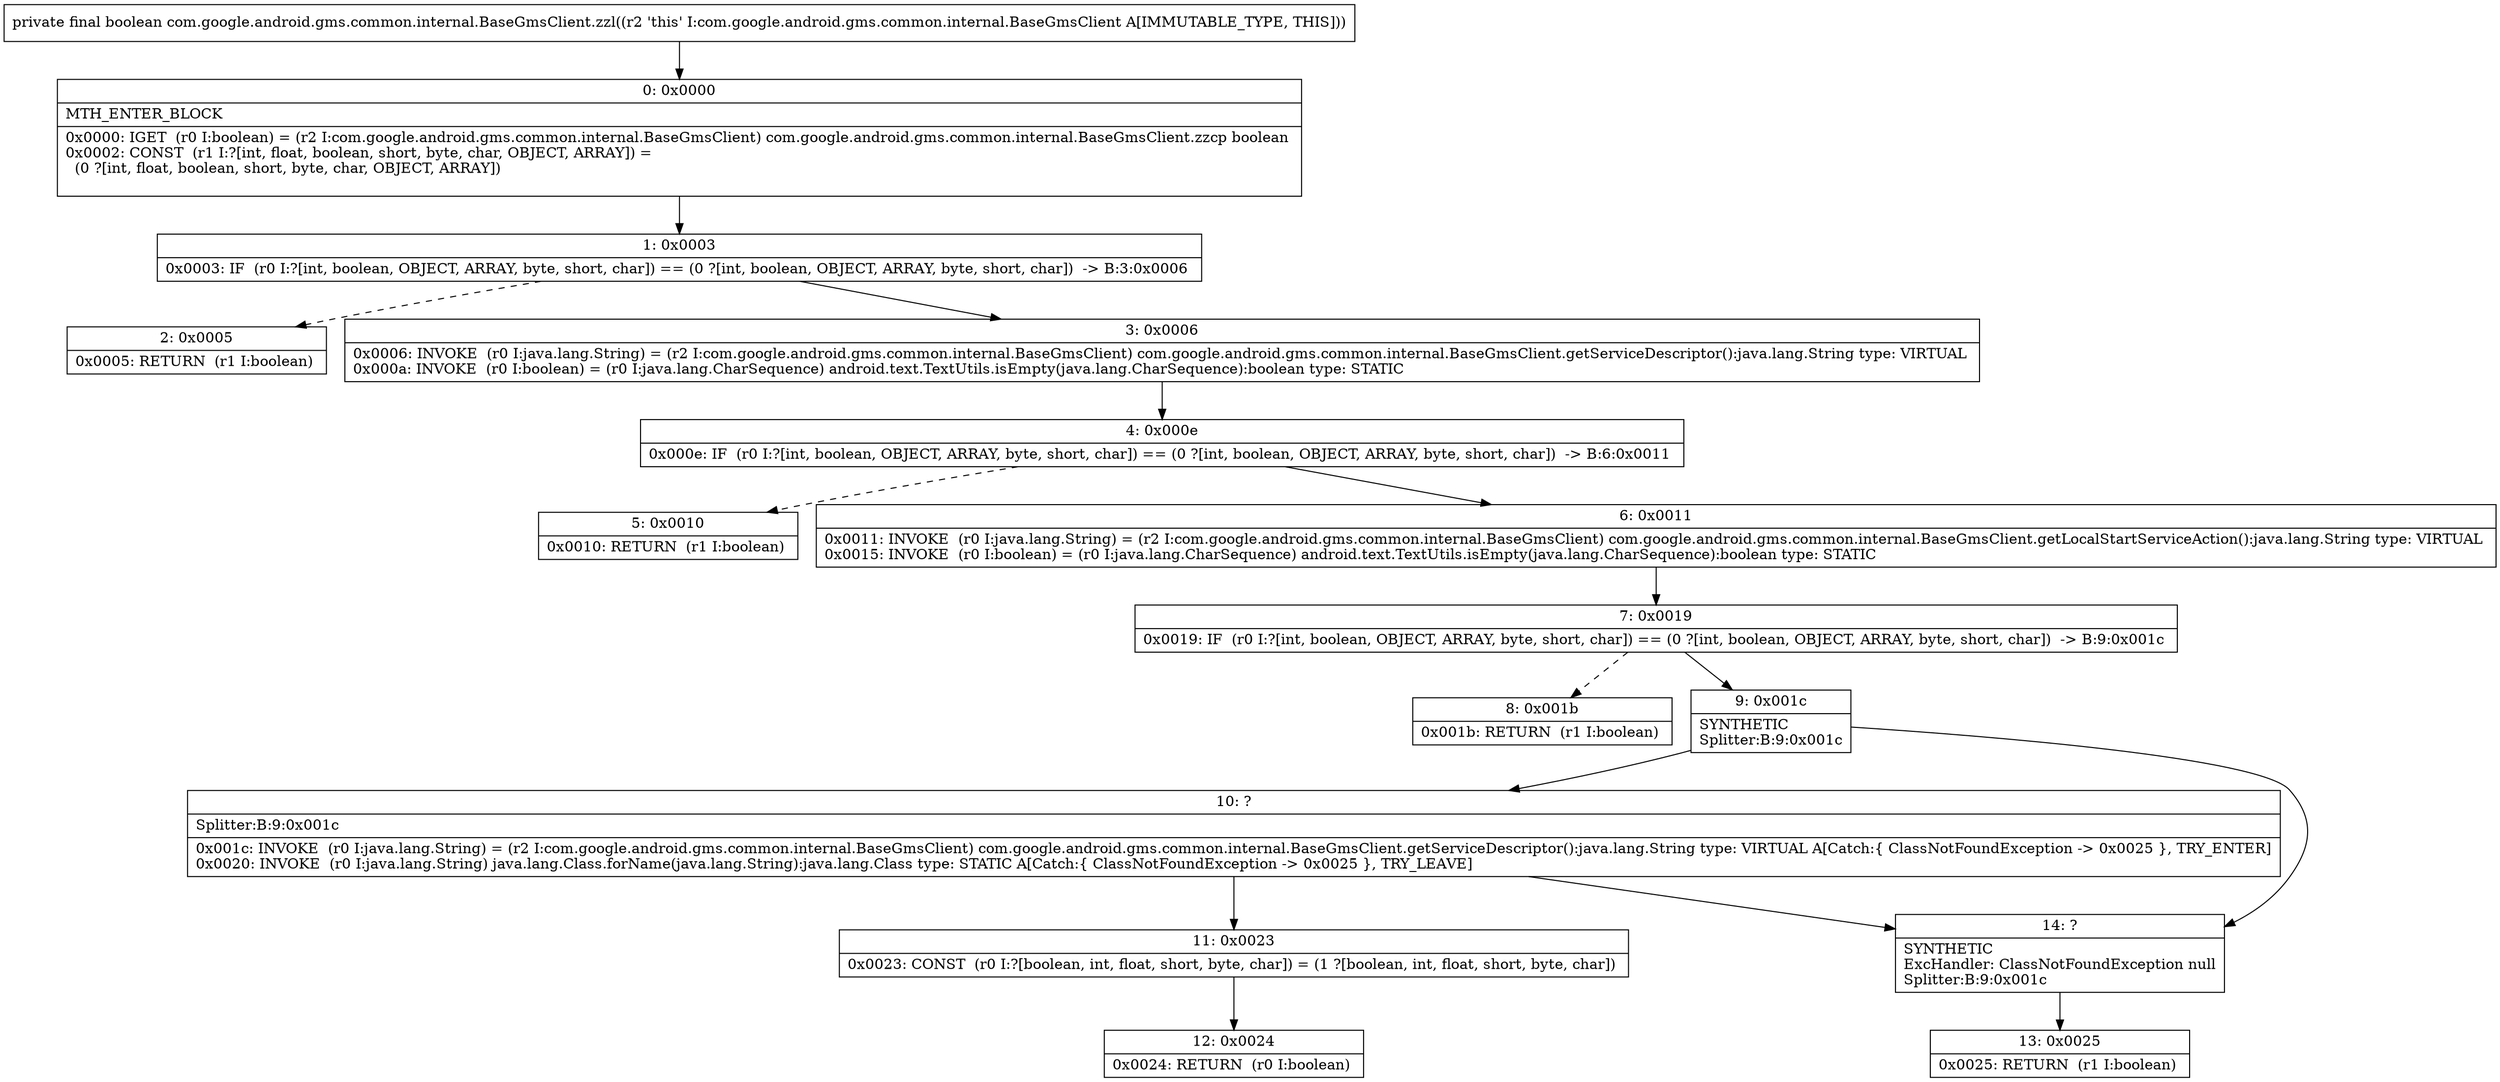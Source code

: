 digraph "CFG forcom.google.android.gms.common.internal.BaseGmsClient.zzl()Z" {
Node_0 [shape=record,label="{0\:\ 0x0000|MTH_ENTER_BLOCK\l|0x0000: IGET  (r0 I:boolean) = (r2 I:com.google.android.gms.common.internal.BaseGmsClient) com.google.android.gms.common.internal.BaseGmsClient.zzcp boolean \l0x0002: CONST  (r1 I:?[int, float, boolean, short, byte, char, OBJECT, ARRAY]) = \l  (0 ?[int, float, boolean, short, byte, char, OBJECT, ARRAY])\l \l}"];
Node_1 [shape=record,label="{1\:\ 0x0003|0x0003: IF  (r0 I:?[int, boolean, OBJECT, ARRAY, byte, short, char]) == (0 ?[int, boolean, OBJECT, ARRAY, byte, short, char])  \-\> B:3:0x0006 \l}"];
Node_2 [shape=record,label="{2\:\ 0x0005|0x0005: RETURN  (r1 I:boolean) \l}"];
Node_3 [shape=record,label="{3\:\ 0x0006|0x0006: INVOKE  (r0 I:java.lang.String) = (r2 I:com.google.android.gms.common.internal.BaseGmsClient) com.google.android.gms.common.internal.BaseGmsClient.getServiceDescriptor():java.lang.String type: VIRTUAL \l0x000a: INVOKE  (r0 I:boolean) = (r0 I:java.lang.CharSequence) android.text.TextUtils.isEmpty(java.lang.CharSequence):boolean type: STATIC \l}"];
Node_4 [shape=record,label="{4\:\ 0x000e|0x000e: IF  (r0 I:?[int, boolean, OBJECT, ARRAY, byte, short, char]) == (0 ?[int, boolean, OBJECT, ARRAY, byte, short, char])  \-\> B:6:0x0011 \l}"];
Node_5 [shape=record,label="{5\:\ 0x0010|0x0010: RETURN  (r1 I:boolean) \l}"];
Node_6 [shape=record,label="{6\:\ 0x0011|0x0011: INVOKE  (r0 I:java.lang.String) = (r2 I:com.google.android.gms.common.internal.BaseGmsClient) com.google.android.gms.common.internal.BaseGmsClient.getLocalStartServiceAction():java.lang.String type: VIRTUAL \l0x0015: INVOKE  (r0 I:boolean) = (r0 I:java.lang.CharSequence) android.text.TextUtils.isEmpty(java.lang.CharSequence):boolean type: STATIC \l}"];
Node_7 [shape=record,label="{7\:\ 0x0019|0x0019: IF  (r0 I:?[int, boolean, OBJECT, ARRAY, byte, short, char]) == (0 ?[int, boolean, OBJECT, ARRAY, byte, short, char])  \-\> B:9:0x001c \l}"];
Node_8 [shape=record,label="{8\:\ 0x001b|0x001b: RETURN  (r1 I:boolean) \l}"];
Node_9 [shape=record,label="{9\:\ 0x001c|SYNTHETIC\lSplitter:B:9:0x001c\l}"];
Node_10 [shape=record,label="{10\:\ ?|Splitter:B:9:0x001c\l|0x001c: INVOKE  (r0 I:java.lang.String) = (r2 I:com.google.android.gms.common.internal.BaseGmsClient) com.google.android.gms.common.internal.BaseGmsClient.getServiceDescriptor():java.lang.String type: VIRTUAL A[Catch:\{ ClassNotFoundException \-\> 0x0025 \}, TRY_ENTER]\l0x0020: INVOKE  (r0 I:java.lang.String) java.lang.Class.forName(java.lang.String):java.lang.Class type: STATIC A[Catch:\{ ClassNotFoundException \-\> 0x0025 \}, TRY_LEAVE]\l}"];
Node_11 [shape=record,label="{11\:\ 0x0023|0x0023: CONST  (r0 I:?[boolean, int, float, short, byte, char]) = (1 ?[boolean, int, float, short, byte, char]) \l}"];
Node_12 [shape=record,label="{12\:\ 0x0024|0x0024: RETURN  (r0 I:boolean) \l}"];
Node_13 [shape=record,label="{13\:\ 0x0025|0x0025: RETURN  (r1 I:boolean) \l}"];
Node_14 [shape=record,label="{14\:\ ?|SYNTHETIC\lExcHandler: ClassNotFoundException null\lSplitter:B:9:0x001c\l}"];
MethodNode[shape=record,label="{private final boolean com.google.android.gms.common.internal.BaseGmsClient.zzl((r2 'this' I:com.google.android.gms.common.internal.BaseGmsClient A[IMMUTABLE_TYPE, THIS])) }"];
MethodNode -> Node_0;
Node_0 -> Node_1;
Node_1 -> Node_2[style=dashed];
Node_1 -> Node_3;
Node_3 -> Node_4;
Node_4 -> Node_5[style=dashed];
Node_4 -> Node_6;
Node_6 -> Node_7;
Node_7 -> Node_8[style=dashed];
Node_7 -> Node_9;
Node_9 -> Node_10;
Node_9 -> Node_14;
Node_10 -> Node_11;
Node_10 -> Node_14;
Node_11 -> Node_12;
Node_14 -> Node_13;
}

